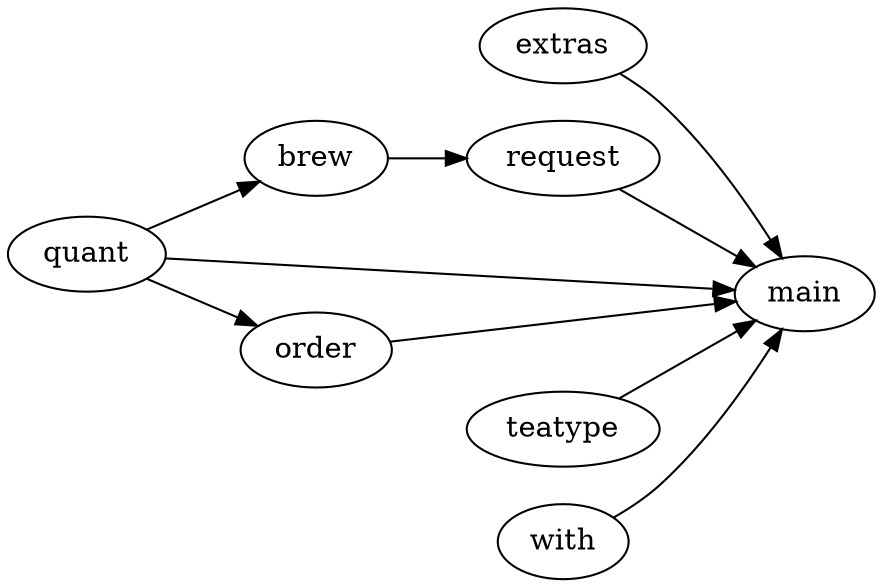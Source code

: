 digraph {

	rankdir = "LR"

	<brew> -> <request>;
	<extras> -> <main>;
	<order> -> <main>;
	<quant> -> <brew>;
	<quant> -> <main>;
	<quant> -> <order>;
	<request> -> <main>;
	<teatype> -> <main>;
	<with> -> <main>;

}